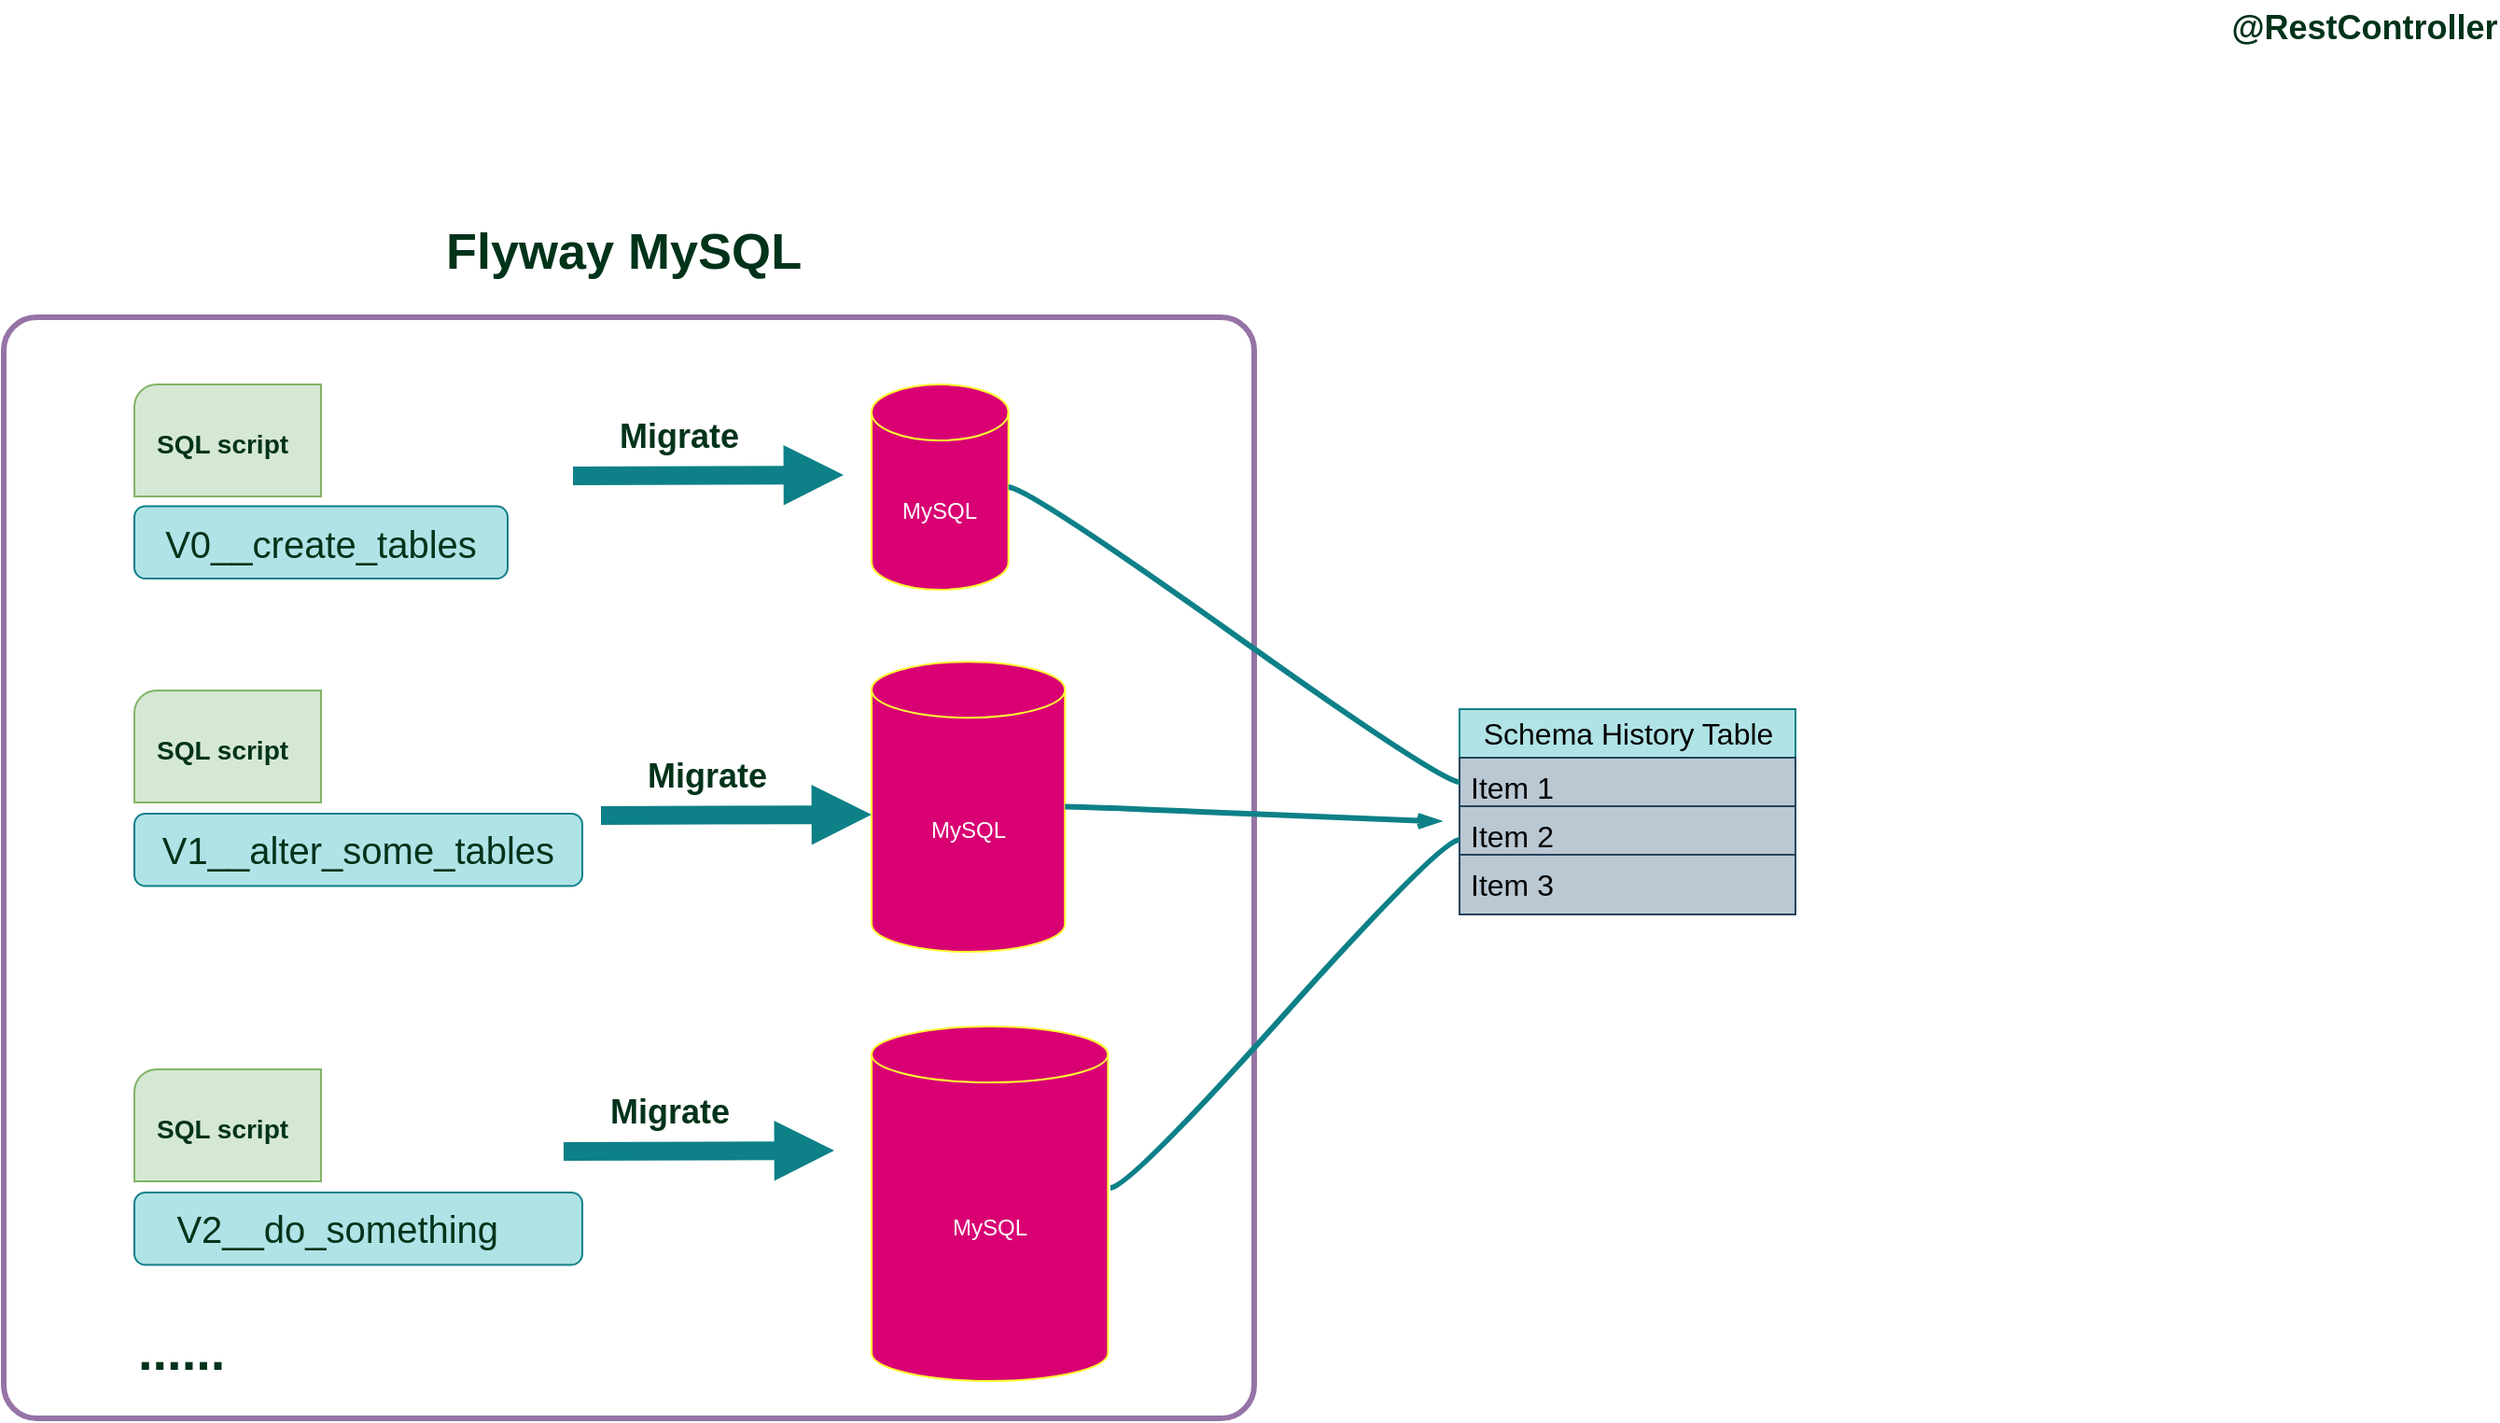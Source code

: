 <mxfile version="22.1.4" type="google">
  <diagram name="Page-1" id="UpQfXl-DkcGahVSdvex6">
    <mxGraphModel grid="1" page="1" gridSize="10" guides="1" tooltips="1" connect="1" arrows="1" fold="1" pageScale="1" pageWidth="3300" pageHeight="2339" background="#ffffff" math="0" shadow="0">
      <root>
        <mxCell id="0" />
        <mxCell id="1" parent="0" />
        <mxCell id="4RIrmKNSk8DNVuc5E2D_-3" value="&amp;nbsp; &amp;nbsp; &amp;nbsp; &amp;nbsp;&amp;nbsp;" style="rounded=1;whiteSpace=wrap;html=1;fillColor=none;strokeColor=#9673a6;arcSize=3;strokeWidth=3;" vertex="1" parent="1">
          <mxGeometry x="730" y="360" width="670" height="590" as="geometry" />
        </mxCell>
        <mxCell id="4RIrmKNSk8DNVuc5E2D_-4" value="&lt;font color=&quot;#00331a&quot; style=&quot;font-size: 27px;&quot;&gt;&lt;span style=&quot;font-size: 27px;&quot;&gt;Flyway MySQL&amp;nbsp;&lt;/span&gt;&lt;br style=&quot;font-size: 27px;&quot;&gt;&lt;/font&gt;" style="rounded=1;whiteSpace=wrap;html=1;fillColor=none;fontColor=#ffffff;strokeColor=none;fontStyle=1;fontSize=27;align=left;" vertex="1" parent="1">
          <mxGeometry x="965" y="300" width="230" height="50" as="geometry" />
        </mxCell>
        <mxCell id="4RIrmKNSk8DNVuc5E2D_-17" value="&lt;font color=&quot;#00331a&quot; style=&quot;font-size: 18px;&quot;&gt;@RestController&lt;/font&gt;" style="rounded=1;whiteSpace=wrap;html=1;fillColor=none;fontColor=#ffffff;strokeColor=none;fontStyle=1;fontSize=14;" vertex="1" parent="1">
          <mxGeometry x="1945" y="190" width="100" height="30" as="geometry" />
        </mxCell>
        <mxCell id="4RIrmKNSk8DNVuc5E2D_-33" value="&lt;font style=&quot;font-size: 20px;&quot;&gt;V0__create_tables&lt;/font&gt;" style="rounded=1;whiteSpace=wrap;html=1;fillColor=#b0e3e6;strokeColor=#0e8088;fontColor=#00331A;" vertex="1" parent="1">
          <mxGeometry x="800" y="461.25" width="200" height="38.75" as="geometry" />
        </mxCell>
        <mxCell id="B7wULBrXCtLawlIh5vMz-4" value="" style="group" connectable="0" vertex="1" parent="1">
          <mxGeometry x="800" y="396" width="100" height="60" as="geometry" />
        </mxCell>
        <object label="" id="B7wULBrXCtLawlIh5vMz-1">
          <mxCell style="verticalLabelPosition=bottom;verticalAlign=top;html=1;shape=mxgraph.basic.corner_round_rect;dx=6;whiteSpace=wrap;fillColor=#d5e8d4;strokeColor=#82b366;" vertex="1" parent="B7wULBrXCtLawlIh5vMz-4">
            <mxGeometry width="100" height="60" as="geometry" />
          </mxCell>
        </object>
        <mxCell id="B7wULBrXCtLawlIh5vMz-2" value="&lt;font color=&quot;#00331a&quot; style=&quot;font-size: 14px;&quot;&gt;SQL script&amp;nbsp;&lt;br&gt;&lt;/font&gt;" style="rounded=1;whiteSpace=wrap;html=1;fillColor=none;fontColor=#ffffff;strokeColor=none;fontStyle=1;fontSize=14;align=left;" vertex="1" parent="B7wULBrXCtLawlIh5vMz-4">
          <mxGeometry x="10" y="17" width="80" height="30" as="geometry" />
        </mxCell>
        <mxCell id="B7wULBrXCtLawlIh5vMz-9" value="" style="group" connectable="0" vertex="1" parent="1">
          <mxGeometry x="800" y="560" width="240" height="104.75" as="geometry" />
        </mxCell>
        <mxCell id="B7wULBrXCtLawlIh5vMz-3" value="&lt;font style=&quot;font-size: 20px;&quot;&gt;V1__alter_some_tables&lt;/font&gt;" style="rounded=1;whiteSpace=wrap;html=1;fillColor=#b0e3e6;strokeColor=#0e8088;fontColor=#00331A;" vertex="1" parent="B7wULBrXCtLawlIh5vMz-9">
          <mxGeometry y="66" width="240" height="38.75" as="geometry" />
        </mxCell>
        <mxCell id="B7wULBrXCtLawlIh5vMz-6" value="" style="group" connectable="0" vertex="1" parent="B7wULBrXCtLawlIh5vMz-9">
          <mxGeometry width="100" height="60" as="geometry" />
        </mxCell>
        <object label="" id="B7wULBrXCtLawlIh5vMz-7">
          <mxCell style="verticalLabelPosition=bottom;verticalAlign=top;html=1;shape=mxgraph.basic.corner_round_rect;dx=6;whiteSpace=wrap;fillColor=#d5e8d4;strokeColor=#82b366;" vertex="1" parent="B7wULBrXCtLawlIh5vMz-6">
            <mxGeometry width="100" height="60" as="geometry" />
          </mxCell>
        </object>
        <mxCell id="B7wULBrXCtLawlIh5vMz-8" value="&lt;font color=&quot;#00331a&quot; style=&quot;font-size: 14px;&quot;&gt;SQL script&amp;nbsp;&lt;br&gt;&lt;/font&gt;" style="rounded=1;whiteSpace=wrap;html=1;fillColor=none;fontColor=#ffffff;strokeColor=none;fontStyle=1;fontSize=14;align=left;" vertex="1" parent="B7wULBrXCtLawlIh5vMz-6">
          <mxGeometry x="10" y="17" width="80" height="30" as="geometry" />
        </mxCell>
        <mxCell id="B7wULBrXCtLawlIh5vMz-16" value="MySQL" style="shape=cylinder3;whiteSpace=wrap;html=1;boundedLbl=1;backgroundOutline=1;size=15;strokeColor=#FFFF33;fontColor=#ffffff;fillColor=#d80073;" vertex="1" parent="1">
          <mxGeometry x="1195" y="396" width="73.33" height="110" as="geometry" />
        </mxCell>
        <mxCell id="B7wULBrXCtLawlIh5vMz-17" value="MySQL" style="shape=cylinder3;whiteSpace=wrap;html=1;boundedLbl=1;backgroundOutline=1;size=15;strokeColor=#FFFF33;fontColor=#ffffff;fillColor=#d80073;" vertex="1" parent="1">
          <mxGeometry x="1195" y="544.57" width="103.62" height="155.43" as="geometry" />
        </mxCell>
        <mxCell id="B7wULBrXCtLawlIh5vMz-18" value="MySQL" style="shape=cylinder3;whiteSpace=wrap;html=1;boundedLbl=1;backgroundOutline=1;size=15;strokeColor=#FFFF33;fontColor=#ffffff;fillColor=#d80073;" vertex="1" parent="1">
          <mxGeometry x="1195" y="740" width="126.67" height="190" as="geometry" />
        </mxCell>
        <mxCell id="B7wULBrXCtLawlIh5vMz-10" value="" style="group" connectable="0" vertex="1" parent="1">
          <mxGeometry x="800" y="763" width="240" height="104.75" as="geometry" />
        </mxCell>
        <mxCell id="B7wULBrXCtLawlIh5vMz-11" value="&lt;font style=&quot;font-size: 20px;&quot;&gt;V2__do_something&amp;nbsp; &amp;nbsp;&amp;nbsp;&lt;/font&gt;" style="rounded=1;whiteSpace=wrap;html=1;fillColor=#b0e3e6;strokeColor=#0e8088;fontColor=#00331A;" vertex="1" parent="B7wULBrXCtLawlIh5vMz-10">
          <mxGeometry y="66" width="240" height="38.75" as="geometry" />
        </mxCell>
        <mxCell id="B7wULBrXCtLawlIh5vMz-12" value="" style="group" connectable="0" vertex="1" parent="B7wULBrXCtLawlIh5vMz-10">
          <mxGeometry width="100" height="60" as="geometry" />
        </mxCell>
        <object label="" id="B7wULBrXCtLawlIh5vMz-13">
          <mxCell style="verticalLabelPosition=bottom;verticalAlign=top;html=1;shape=mxgraph.basic.corner_round_rect;dx=6;whiteSpace=wrap;fillColor=#d5e8d4;strokeColor=#82b366;" vertex="1" parent="B7wULBrXCtLawlIh5vMz-12">
            <mxGeometry width="100" height="60" as="geometry" />
          </mxCell>
        </object>
        <mxCell id="B7wULBrXCtLawlIh5vMz-14" value="&lt;font color=&quot;#00331a&quot; style=&quot;font-size: 14px;&quot;&gt;SQL script&amp;nbsp;&lt;br&gt;&lt;/font&gt;" style="rounded=1;whiteSpace=wrap;html=1;fillColor=none;fontColor=#ffffff;strokeColor=none;fontStyle=1;fontSize=14;align=left;" vertex="1" parent="B7wULBrXCtLawlIh5vMz-12">
          <mxGeometry x="10" y="17" width="80" height="30" as="geometry" />
        </mxCell>
        <mxCell id="B7wULBrXCtLawlIh5vMz-21" value="" style="group" connectable="0" vertex="1" parent="1">
          <mxGeometry x="1035" y="408" width="145" height="37" as="geometry" />
        </mxCell>
        <mxCell id="B7wULBrXCtLawlIh5vMz-19" value="" style="endArrow=block;html=1;rounded=0;fillColor=#b0e3e6;strokeColor=#0e8088;strokeWidth=10;endFill=1;" edge="1" parent="B7wULBrXCtLawlIh5vMz-21">
          <mxGeometry width="50" height="50" relative="1" as="geometry">
            <mxPoint y="37" as="sourcePoint" />
            <mxPoint x="145" y="36.5" as="targetPoint" />
          </mxGeometry>
        </mxCell>
        <mxCell id="B7wULBrXCtLawlIh5vMz-20" value="&lt;font color=&quot;#00331a&quot; style=&quot;font-size: 18px;&quot;&gt;Migrate&lt;br style=&quot;font-size: 18px;&quot;&gt;&lt;/font&gt;" style="rounded=1;whiteSpace=wrap;html=1;fillColor=none;fontColor=#ffffff;strokeColor=none;fontStyle=1;fontSize=18;align=left;" vertex="1" parent="B7wULBrXCtLawlIh5vMz-21">
          <mxGeometry x="23" width="70" height="32.62" as="geometry" />
        </mxCell>
        <mxCell id="B7wULBrXCtLawlIh5vMz-25" value="" style="group" connectable="0" vertex="1" parent="1">
          <mxGeometry x="1030" y="770" width="145" height="37" as="geometry" />
        </mxCell>
        <mxCell id="B7wULBrXCtLawlIh5vMz-26" value="" style="endArrow=block;html=1;rounded=0;fillColor=#b0e3e6;strokeColor=#0e8088;strokeWidth=10;endFill=1;" edge="1" parent="B7wULBrXCtLawlIh5vMz-25">
          <mxGeometry width="50" height="50" relative="1" as="geometry">
            <mxPoint y="37" as="sourcePoint" />
            <mxPoint x="145" y="36.5" as="targetPoint" />
          </mxGeometry>
        </mxCell>
        <mxCell id="B7wULBrXCtLawlIh5vMz-27" value="&lt;font color=&quot;#00331a&quot; style=&quot;font-size: 18px;&quot;&gt;Migrate&lt;br style=&quot;font-size: 18px;&quot;&gt;&lt;/font&gt;" style="rounded=1;whiteSpace=wrap;html=1;fillColor=none;fontColor=#ffffff;strokeColor=none;fontStyle=1;fontSize=18;align=left;" vertex="1" parent="B7wULBrXCtLawlIh5vMz-25">
          <mxGeometry x="23" width="70" height="32.62" as="geometry" />
        </mxCell>
        <mxCell id="B7wULBrXCtLawlIh5vMz-31" value="" style="group" connectable="0" vertex="1" parent="1">
          <mxGeometry x="1050" y="590" width="145" height="37" as="geometry" />
        </mxCell>
        <mxCell id="B7wULBrXCtLawlIh5vMz-32" value="" style="endArrow=block;html=1;rounded=0;fillColor=#b0e3e6;strokeColor=#0e8088;strokeWidth=10;endFill=1;" edge="1" parent="B7wULBrXCtLawlIh5vMz-31">
          <mxGeometry width="50" height="50" relative="1" as="geometry">
            <mxPoint y="37" as="sourcePoint" />
            <mxPoint x="145" y="36.5" as="targetPoint" />
          </mxGeometry>
        </mxCell>
        <mxCell id="B7wULBrXCtLawlIh5vMz-33" value="&lt;font color=&quot;#00331a&quot; style=&quot;font-size: 18px;&quot;&gt;Migrate&lt;br style=&quot;font-size: 18px;&quot;&gt;&lt;/font&gt;" style="rounded=1;whiteSpace=wrap;html=1;fillColor=none;fontColor=#ffffff;strokeColor=none;fontStyle=1;fontSize=18;align=left;" vertex="1" parent="B7wULBrXCtLawlIh5vMz-31">
          <mxGeometry x="23" width="70" height="32.62" as="geometry" />
        </mxCell>
        <mxCell id="B7wULBrXCtLawlIh5vMz-24" value="&lt;font color=&quot;#00331a&quot; style=&quot;&quot;&gt;&lt;font style=&quot;font-size: 28px;&quot;&gt;......&lt;/font&gt;&lt;br style=&quot;font-size: 18px;&quot;&gt;&lt;/font&gt;" style="rounded=1;whiteSpace=wrap;html=1;fillColor=none;fontColor=#ffffff;strokeColor=none;fontStyle=1;fontSize=18;align=left;" vertex="1" parent="1">
          <mxGeometry x="800" y="897.38" width="70" height="32.62" as="geometry" />
        </mxCell>
        <mxCell id="B7wULBrXCtLawlIh5vMz-34" value="Schema History Table" style="swimlane;fontStyle=0;childLayout=stackLayout;horizontal=1;startSize=26;fillColor=#b0e3e6;horizontalStack=0;resizeParent=1;resizeParentMax=0;resizeLast=0;collapsible=1;marginBottom=0;html=1;strokeColor=#0e8088;fontSize=16;" vertex="1" parent="1">
          <mxGeometry x="1510" y="570" width="180" height="110" as="geometry" />
        </mxCell>
        <mxCell id="B7wULBrXCtLawlIh5vMz-35" value="Item 1" style="text;strokeColor=#23445d;fillColor=#bac8d3;align=left;verticalAlign=top;spacingLeft=4;spacingRight=4;overflow=hidden;rotatable=0;points=[[0,0.5],[1,0.5]];portConstraint=eastwest;whiteSpace=wrap;html=1;fontSize=16;" vertex="1" parent="B7wULBrXCtLawlIh5vMz-34">
          <mxGeometry y="26" width="180" height="26" as="geometry" />
        </mxCell>
        <mxCell id="B7wULBrXCtLawlIh5vMz-36" value="Item 2" style="text;strokeColor=#23445d;fillColor=#bac8d3;align=left;verticalAlign=top;spacingLeft=4;spacingRight=4;overflow=hidden;rotatable=0;points=[[0,0.5],[1,0.5]];portConstraint=eastwest;whiteSpace=wrap;html=1;fontSize=16;" vertex="1" parent="B7wULBrXCtLawlIh5vMz-34">
          <mxGeometry y="52" width="180" height="26" as="geometry" />
        </mxCell>
        <mxCell id="B7wULBrXCtLawlIh5vMz-37" value="Item 3" style="text;strokeColor=#23445d;fillColor=#bac8d3;align=left;verticalAlign=top;spacingLeft=4;spacingRight=4;overflow=hidden;rotatable=0;points=[[0,0.5],[1,0.5]];portConstraint=eastwest;whiteSpace=wrap;html=1;fontSize=16;" vertex="1" parent="B7wULBrXCtLawlIh5vMz-34">
          <mxGeometry y="78" width="180" height="32" as="geometry" />
        </mxCell>
        <mxCell id="B7wULBrXCtLawlIh5vMz-52" value="" style="edgeStyle=entityRelationEdgeStyle;startArrow=none;endArrow=none;segment=10;curved=1;sourcePerimeterSpacing=0;targetPerimeterSpacing=0;rounded=0;entryX=0;entryY=0.5;entryDx=0;entryDy=0;exitX=1;exitY=0.5;exitDx=0;exitDy=0;exitPerimeter=0;fillColor=#b0e3e6;strokeColor=#0e8088;strokeWidth=3;" edge="1" parent="1" source="B7wULBrXCtLawlIh5vMz-16" target="B7wULBrXCtLawlIh5vMz-35">
          <mxGeometry relative="1" as="geometry">
            <mxPoint x="1150" y="720" as="sourcePoint" />
            <mxPoint x="1190" y="700" as="targetPoint" />
            <Array as="points">
              <mxPoint x="1140" y="730" />
              <mxPoint x="1430" y="510" />
              <mxPoint x="1440" y="500" />
            </Array>
          </mxGeometry>
        </mxCell>
        <mxCell id="B7wULBrXCtLawlIh5vMz-53" value="" style="edgeStyle=entityRelationEdgeStyle;startArrow=none;endArrow=openThin;segment=10;curved=1;sourcePerimeterSpacing=0;targetPerimeterSpacing=0;rounded=0;fillColor=#b0e3e6;strokeColor=#0e8088;strokeWidth=3;endFill=0;" edge="1" parent="1" source="B7wULBrXCtLawlIh5vMz-17">
          <mxGeometry relative="1" as="geometry">
            <mxPoint x="1278" y="461" as="sourcePoint" />
            <mxPoint x="1500" y="630" as="targetPoint" />
            <Array as="points">
              <mxPoint x="1150" y="740" />
              <mxPoint x="1440" y="520" />
              <mxPoint x="1450" y="510" />
            </Array>
          </mxGeometry>
        </mxCell>
        <mxCell id="B7wULBrXCtLawlIh5vMz-54" value="" style="edgeStyle=entityRelationEdgeStyle;startArrow=none;endArrow=none;segment=10;curved=1;sourcePerimeterSpacing=0;targetPerimeterSpacing=0;rounded=0;exitX=1.01;exitY=0.455;exitDx=0;exitDy=0;exitPerimeter=0;fillColor=#b0e3e6;strokeColor=#0e8088;strokeWidth=3;" edge="1" parent="1" source="B7wULBrXCtLawlIh5vMz-18">
          <mxGeometry relative="1" as="geometry">
            <mxPoint x="1309" y="632" as="sourcePoint" />
            <mxPoint x="1510" y="640" as="targetPoint" />
            <Array as="points">
              <mxPoint x="1360" y="820" />
              <mxPoint x="1160" y="750" />
              <mxPoint x="1450" y="530" />
              <mxPoint x="1460" y="520" />
            </Array>
          </mxGeometry>
        </mxCell>
      </root>
    </mxGraphModel>
  </diagram>
</mxfile>
